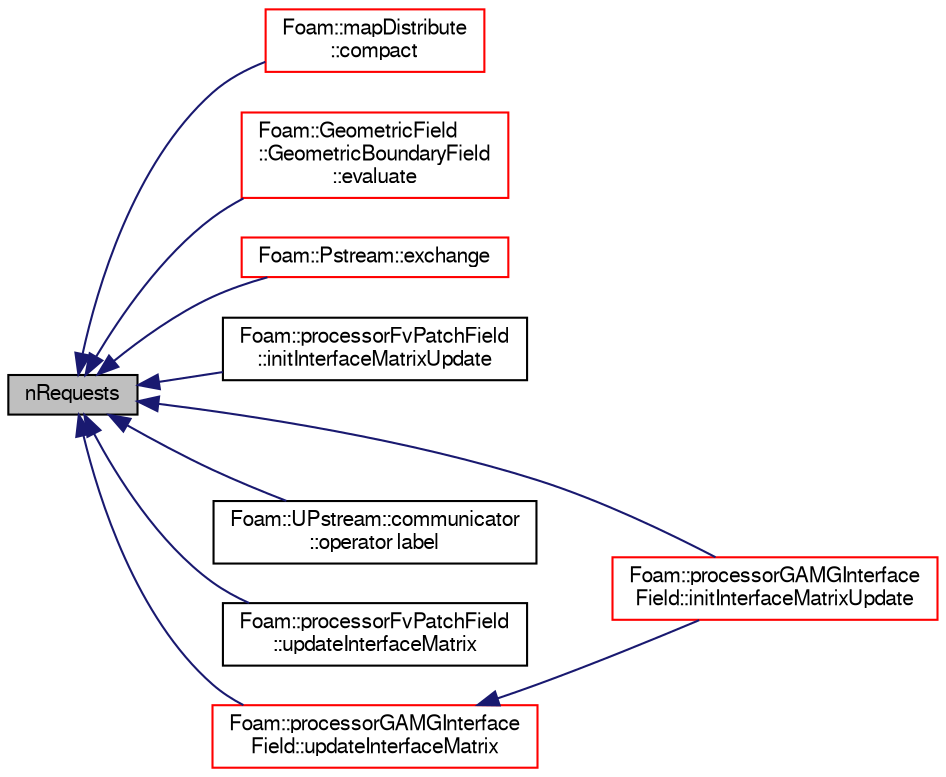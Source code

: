 digraph "nRequests"
{
  bgcolor="transparent";
  edge [fontname="FreeSans",fontsize="10",labelfontname="FreeSans",labelfontsize="10"];
  node [fontname="FreeSans",fontsize="10",shape=record];
  rankdir="LR";
  Node507 [label="nRequests",height=0.2,width=0.4,color="black", fillcolor="grey75", style="filled", fontcolor="black"];
  Node507 -> Node508 [dir="back",color="midnightblue",fontsize="10",style="solid",fontname="FreeSans"];
  Node508 [label="Foam::mapDistribute\l::compact",height=0.2,width=0.4,color="red",URL="$a27362.html#ae425c08cfe8d1064cfa183af3b1fdfe4",tooltip="Compact maps. Gets per field a bool whether it is used (locally) "];
  Node507 -> Node511 [dir="back",color="midnightblue",fontsize="10",style="solid",fontname="FreeSans"];
  Node511 [label="Foam::GeometricField\l::GeometricBoundaryField\l::evaluate",height=0.2,width=0.4,color="red",URL="$a26514.html#a640eb3c435abcfe65e13558fc738b915",tooltip="Evaluate boundary conditions. "];
  Node507 -> Node515 [dir="back",color="midnightblue",fontsize="10",style="solid",fontname="FreeSans"];
  Node515 [label="Foam::Pstream::exchange",height=0.2,width=0.4,color="red",URL="$a26250.html#a2d2ace3cba51ad6d7e3b88d34fa236c3",tooltip="Exchange data. Sends sendData, receives into recvData, sets. "];
  Node507 -> Node517 [dir="back",color="midnightblue",fontsize="10",style="solid",fontname="FreeSans"];
  Node517 [label="Foam::processorFvPatchField\l::initInterfaceMatrixUpdate",height=0.2,width=0.4,color="black",URL="$a22038.html#a421f0c89534a9702f2667a36006413f3",tooltip="Initialise neighbour matrix update. "];
  Node507 -> Node518 [dir="back",color="midnightblue",fontsize="10",style="solid",fontname="FreeSans"];
  Node518 [label="Foam::processorGAMGInterface\lField::initInterfaceMatrixUpdate",height=0.2,width=0.4,color="red",URL="$a27018.html#a4aa231b00ad3efb2f5543ec242689eb2",tooltip="Initialise neighbour matrix update. "];
  Node507 -> Node521 [dir="back",color="midnightblue",fontsize="10",style="solid",fontname="FreeSans"];
  Node521 [label="Foam::UPstream::communicator\l::operator label",height=0.2,width=0.4,color="black",URL="$a26282.html#ab5ca17e38345f94ac1e6dcef595c9930"];
  Node507 -> Node522 [dir="back",color="midnightblue",fontsize="10",style="solid",fontname="FreeSans"];
  Node522 [label="Foam::processorFvPatchField\l::updateInterfaceMatrix",height=0.2,width=0.4,color="black",URL="$a22038.html#a4e8777a976d5bbe032e2d77004c9c9d8",tooltip="Update result field based on interface functionality. "];
  Node507 -> Node523 [dir="back",color="midnightblue",fontsize="10",style="solid",fontname="FreeSans"];
  Node523 [label="Foam::processorGAMGInterface\lField::updateInterfaceMatrix",height=0.2,width=0.4,color="red",URL="$a27018.html#a4144bb27e8739ab5a673b3da1e245e17",tooltip="Update result field based on interface functionality. "];
  Node523 -> Node518 [dir="back",color="midnightblue",fontsize="10",style="solid",fontname="FreeSans"];
}
